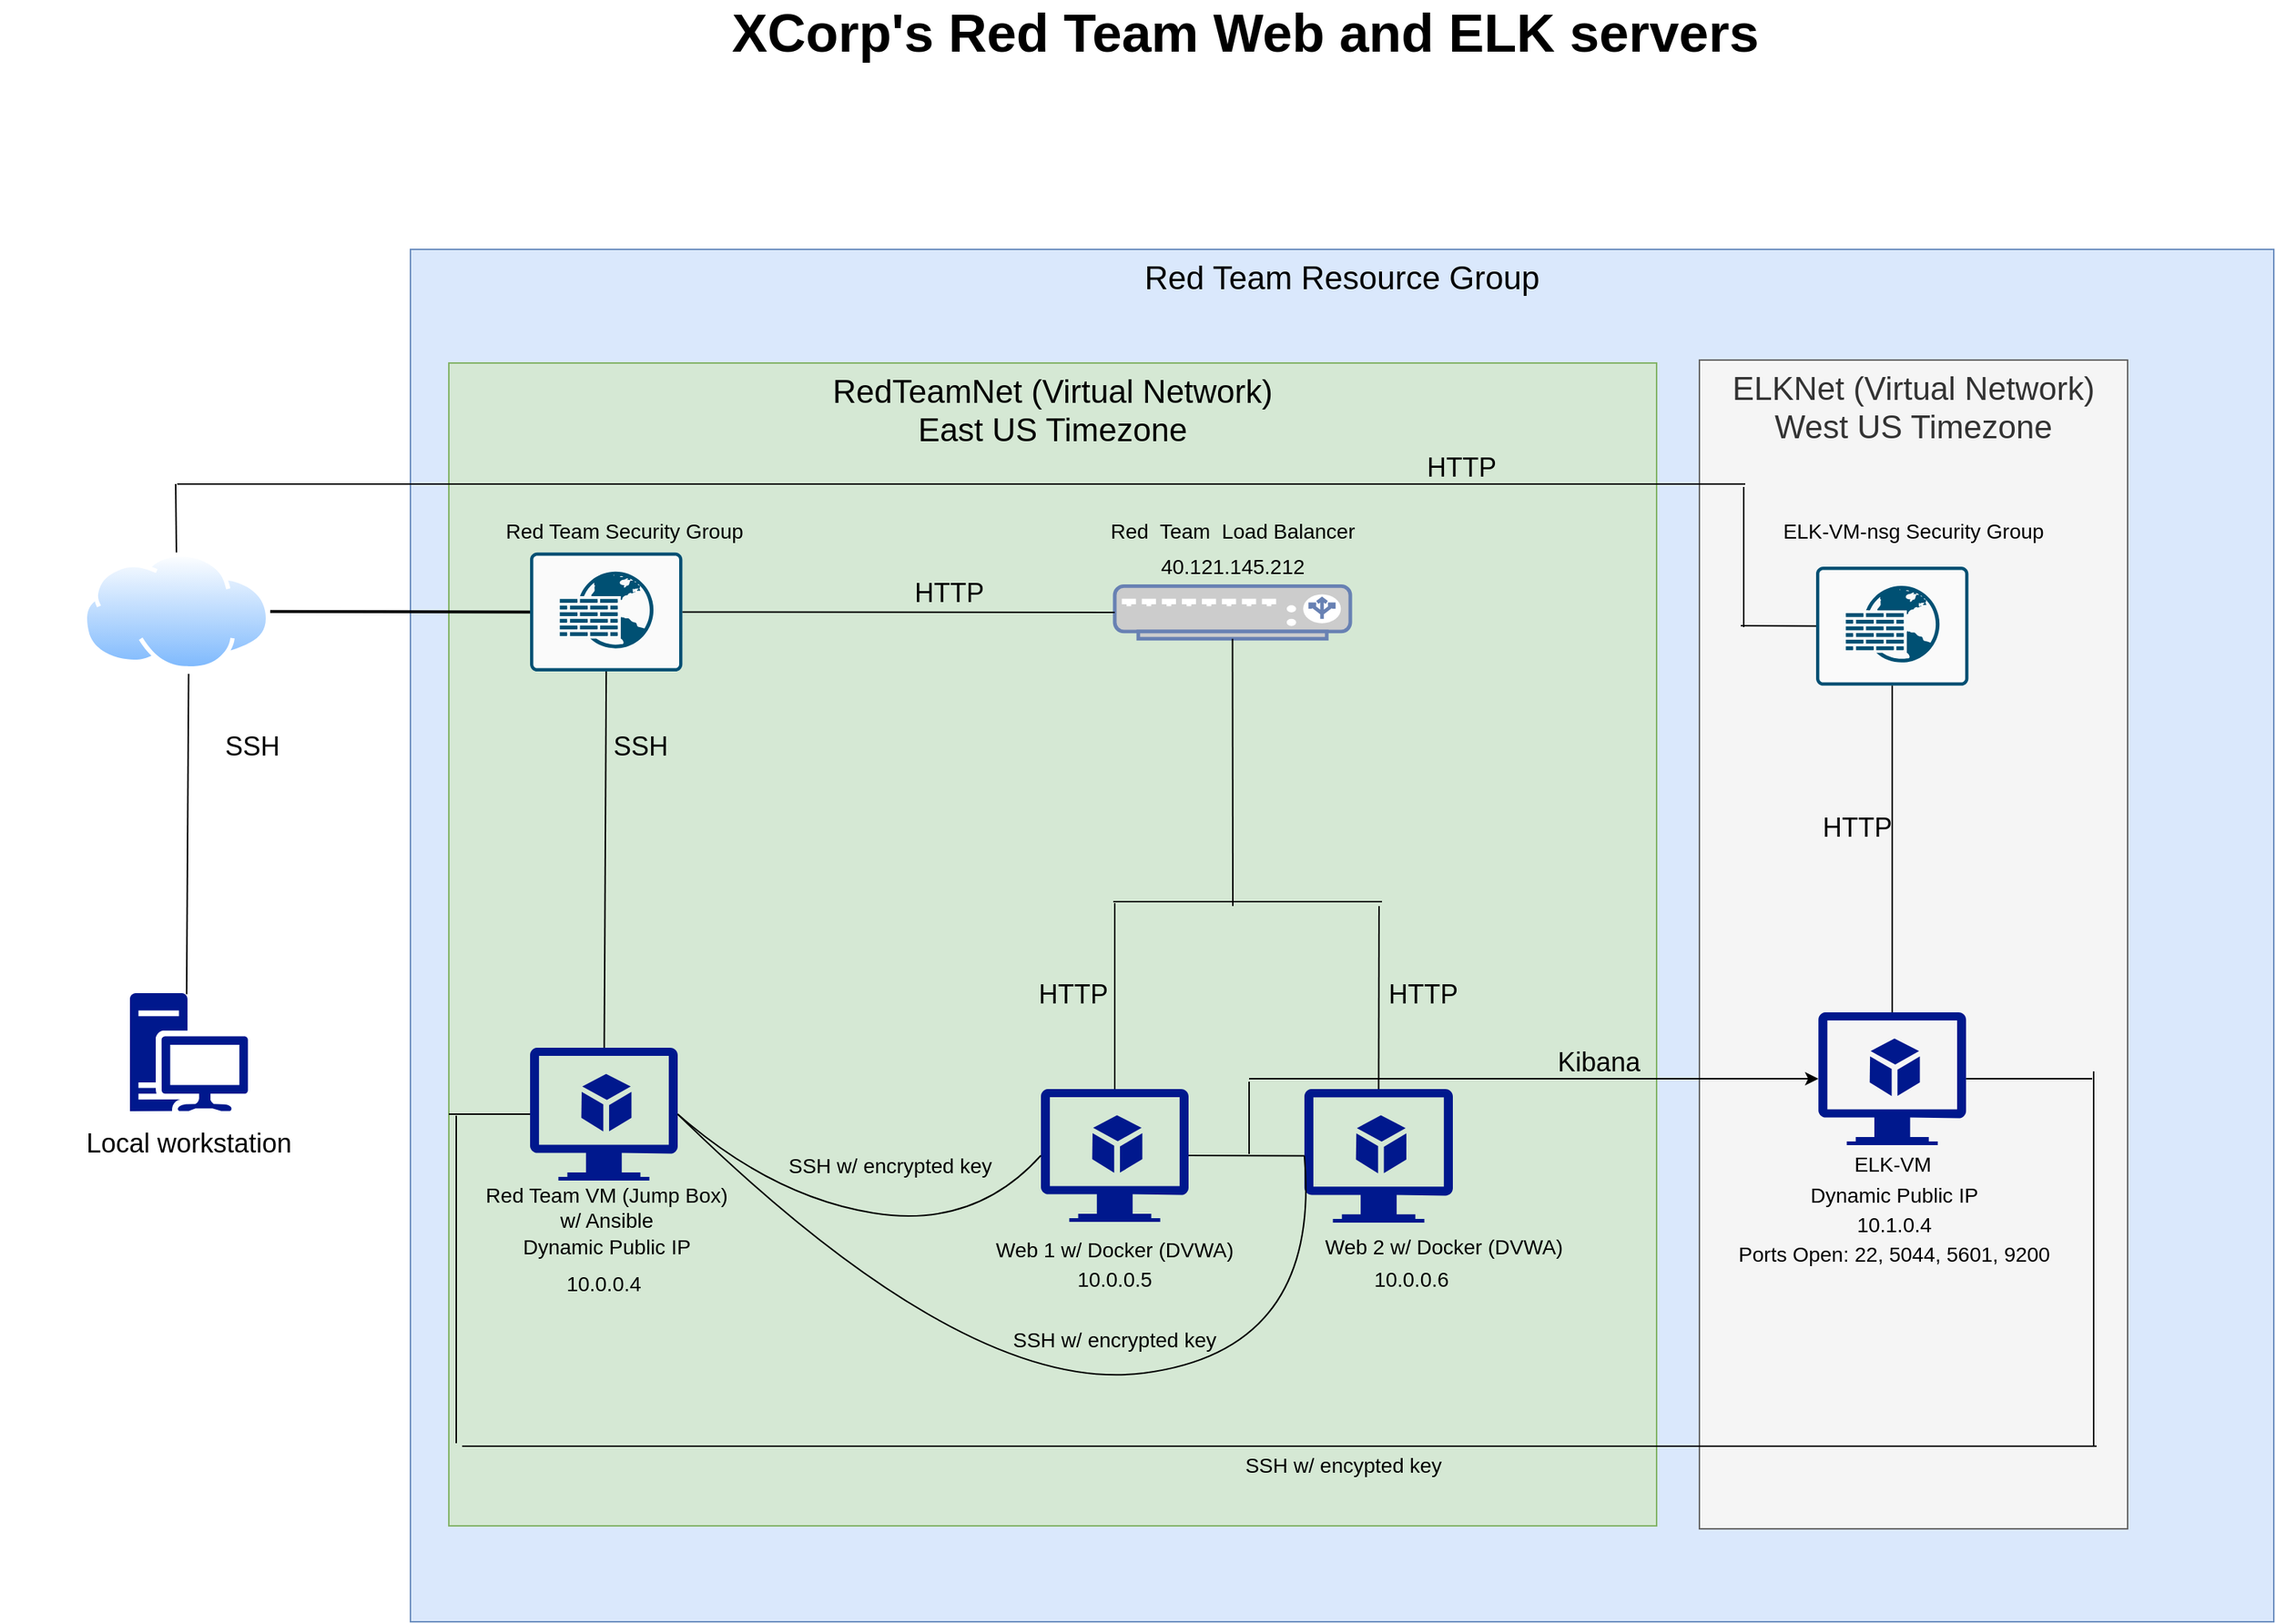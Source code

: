 <mxfile version="14.5.8" type="google"><diagram name="Page-1" id="e3a06f82-3646-2815-327d-82caf3d4e204"><mxGraphModel dx="1422" dy="772" grid="0" gridSize="28" guides="1" tooltips="1" connect="1" arrows="1" fold="1" page="1" pageScale="1.5" pageWidth="1169" pageHeight="826" background="none" math="0" shadow="0"><root><mxCell id="0" style=";html=1;"/><mxCell id="1" style=";html=1;" parent="0"/><mxCell id="6a7d8f32e03d9370-57" value="&lt;font style=&quot;font-size: 22px&quot;&gt;Red Team Resource Group&lt;/font&gt;" style="whiteSpace=wrap;html=1;fillColor=#dae8fc;fontSize=14;strokeColor=#6c8ebf;verticalAlign=top;" parent="1" vertex="1"><mxGeometry x="365" y="221" width="1262" height="930" as="geometry"/></mxCell><mxCell id="wt7EfrPGCnGQbdI_jU5P-11" value="&lt;font style=&quot;font-size: 22px&quot;&gt;ELKNet (Virtual Network)&lt;br&gt;West US Timezone&lt;/font&gt;" style="whiteSpace=wrap;html=1;fillColor=#f5f5f5;fontSize=14;strokeColor=#666666;verticalAlign=top;fontColor=#333333;" parent="1" vertex="1"><mxGeometry x="1238" y="296" width="290" height="792" as="geometry"/></mxCell><mxCell id="wt7EfrPGCnGQbdI_jU5P-10" value="&lt;font style=&quot;font-size: 22px&quot;&gt;RedTeamNet (Virtual Network)&lt;br&gt;East US Timezone&lt;/font&gt;" style="whiteSpace=wrap;html=1;fillColor=#d5e8d4;fontSize=14;strokeColor=#82b366;verticalAlign=top;" parent="1" vertex="1"><mxGeometry x="391" y="298" width="818" height="788" as="geometry"/></mxCell><mxCell id="6a7d8f32e03d9370-32" style="edgeStyle=none;rounded=0;html=1;startSize=10;endSize=10;jettySize=auto;orthogonalLoop=1;fontSize=14;endArrow=none;endFill=0;strokeWidth=2;entryX=1;entryY=0.5;entryDx=0;entryDy=0;exitX=0;exitY=0.5;exitDx=0;exitDy=0;exitPerimeter=0;" parent="1" source="YjuaVfzyw3aLmnPLTPOM-10" target="YjuaVfzyw3aLmnPLTPOM-8" edge="1"><mxGeometry relative="1" as="geometry"><mxPoint x="1042" y="662.483" as="sourcePoint"/><mxPoint x="467" y="631.555" as="targetPoint"/></mxGeometry></mxCell><mxCell id="6a7d8f32e03d9370-62" value="&lt;font style=&quot;font-size: 36px&quot;&gt;XCorp's Red Team Web and ELK servers&lt;/font&gt;" style="text;strokeColor=none;fillColor=none;html=1;fontSize=24;fontStyle=1;verticalAlign=middle;align=center;" parent="1" vertex="1"><mxGeometry x="499" y="54" width="861" height="40" as="geometry"/></mxCell><mxCell id="YjuaVfzyw3aLmnPLTPOM-7" value="" style="aspect=fixed;pointerEvents=1;shadow=0;dashed=0;html=1;strokeColor=none;labelPosition=center;verticalLabelPosition=bottom;verticalAlign=top;align=center;fillColor=#00188D;shape=mxgraph.mscae.enterprise.workstation_client" parent="1" vertex="1"><mxGeometry x="175" y="725" width="80" height="80" as="geometry"/></mxCell><mxCell id="wt7EfrPGCnGQbdI_jU5P-30" style="edgeStyle=orthogonalEdgeStyle;rounded=0;orthogonalLoop=1;jettySize=auto;html=1;exitX=0.5;exitY=0;exitDx=0;exitDy=0;endArrow=none;endFill=0;" parent="1" source="YjuaVfzyw3aLmnPLTPOM-8" edge="1"><mxGeometry relative="1" as="geometry"><mxPoint x="206" y="380" as="targetPoint"/></mxGeometry></mxCell><mxCell id="YjuaVfzyw3aLmnPLTPOM-8" value="" style="aspect=fixed;perimeter=ellipsePerimeter;html=1;align=center;shadow=0;dashed=0;spacingTop=3;image;image=img/lib/active_directory/internet_cloud.svg;" parent="1" vertex="1"><mxGeometry x="143" y="426.39" width="126.99" height="80" as="geometry"/></mxCell><mxCell id="YjuaVfzyw3aLmnPLTPOM-9" value="" style="fontColor=#0066CC;verticalAlign=top;verticalLabelPosition=bottom;labelPosition=center;align=center;html=1;outlineConnect=0;fillColor=#CCCCCC;strokeColor=#6881B3;gradientColor=none;gradientDirection=north;strokeWidth=2;shape=mxgraph.networks.load_balancer;" parent="1" vertex="1"><mxGeometry x="842" y="449.19" width="159.54" height="35.65" as="geometry"/></mxCell><mxCell id="YjuaVfzyw3aLmnPLTPOM-10" value="" style="points=[[0.015,0.015,0],[0.985,0.015,0],[0.985,0.985,0],[0.015,0.985,0],[0.25,0,0],[0.5,0,0],[0.75,0,0],[1,0.25,0],[1,0.5,0],[1,0.75,0],[0.75,1,0],[0.5,1,0],[0.25,1,0],[0,0.75,0],[0,0.5,0],[0,0.25,0]];verticalLabelPosition=bottom;html=1;verticalAlign=top;aspect=fixed;align=center;pointerEvents=1;shape=mxgraph.cisco19.rect;prIcon=web_application_firewall;fillColor=#FAFAFA;strokeColor=#005073;" parent="1" vertex="1"><mxGeometry x="446" y="426.39" width="103.19" height="80.62" as="geometry"/></mxCell><mxCell id="YjuaVfzyw3aLmnPLTPOM-11" value="" style="aspect=fixed;pointerEvents=1;shadow=0;dashed=0;html=1;strokeColor=none;labelPosition=center;verticalLabelPosition=bottom;verticalAlign=top;align=center;fillColor=#00188D;shape=mxgraph.azure.virtual_machine_feature" parent="1" vertex="1"><mxGeometry x="792" y="790" width="100" height="90" as="geometry"/></mxCell><mxCell id="YjuaVfzyw3aLmnPLTPOM-12" value="" style="aspect=fixed;pointerEvents=1;shadow=0;dashed=0;html=1;strokeColor=none;labelPosition=center;verticalLabelPosition=bottom;verticalAlign=top;align=center;fillColor=#00188D;shape=mxgraph.azure.virtual_machine_feature" parent="1" vertex="1"><mxGeometry x="970.45" y="790" width="100.55" height="90.5" as="geometry"/></mxCell><mxCell id="YjuaVfzyw3aLmnPLTPOM-13" value="" style="aspect=fixed;pointerEvents=1;shadow=0;dashed=0;html=1;strokeColor=none;labelPosition=center;verticalLabelPosition=bottom;verticalAlign=top;align=center;fillColor=#00188D;shape=mxgraph.azure.virtual_machine_feature" parent="1" vertex="1"><mxGeometry x="446" y="762" width="100" height="90" as="geometry"/></mxCell><mxCell id="YjuaVfzyw3aLmnPLTPOM-14" value="" style="endArrow=none;html=1;entryX=0;entryY=0.5;entryDx=0;entryDy=0;entryPerimeter=0;exitX=1;exitY=0.5;exitDx=0;exitDy=0;exitPerimeter=0;" parent="1" source="YjuaVfzyw3aLmnPLTPOM-10" target="YjuaVfzyw3aLmnPLTPOM-9" edge="1"><mxGeometry width="50" height="50" relative="1" as="geometry"><mxPoint x="881" y="812" as="sourcePoint"/><mxPoint x="931" y="762" as="targetPoint"/></mxGeometry></mxCell><mxCell id="YjuaVfzyw3aLmnPLTPOM-22" value="&lt;font style=&quot;font-size: 14px&quot;&gt;Red Team Security Group&lt;/font&gt;" style="text;html=1;strokeColor=none;fillColor=none;align=center;verticalAlign=middle;whiteSpace=wrap;rounded=0;" parent="1" vertex="1"><mxGeometry x="382" y="402" width="256" height="20" as="geometry"/></mxCell><mxCell id="YjuaVfzyw3aLmnPLTPOM-23" value="&lt;font style=&quot;font-size: 14px&quot;&gt;Red Team VM (Jump Box) &lt;br&gt;w/ Ansible&lt;/font&gt;" style="text;html=1;strokeColor=none;fillColor=none;align=center;verticalAlign=middle;whiteSpace=wrap;rounded=0;" parent="1" vertex="1"><mxGeometry x="369.59" y="860" width="256" height="20" as="geometry"/></mxCell><mxCell id="YjuaVfzyw3aLmnPLTPOM-24" value="&lt;font style=&quot;font-size: 14px&quot;&gt;Web 1 w/ Docker (DVWA)&lt;/font&gt;" style="text;html=1;strokeColor=none;fillColor=none;align=center;verticalAlign=middle;whiteSpace=wrap;rounded=0;" parent="1" vertex="1"><mxGeometry x="714" y="889" width="256" height="20" as="geometry"/></mxCell><mxCell id="YjuaVfzyw3aLmnPLTPOM-25" value="&lt;font style=&quot;font-size: 14px&quot;&gt;Web 2 w/ Docker (DVWA)&lt;/font&gt;" style="text;html=1;strokeColor=none;fillColor=none;align=center;verticalAlign=middle;whiteSpace=wrap;rounded=0;" parent="1" vertex="1"><mxGeometry x="936.72" y="887" width="256" height="20" as="geometry"/></mxCell><mxCell id="YjuaVfzyw3aLmnPLTPOM-33" value="" style="endArrow=none;html=1;entryX=0.5;entryY=1;entryDx=0;entryDy=0;entryPerimeter=0;" parent="1" target="YjuaVfzyw3aLmnPLTPOM-9" edge="1"><mxGeometry width="50" height="50" relative="1" as="geometry"><mxPoint x="922" y="666" as="sourcePoint"/><mxPoint x="894" y="755" as="targetPoint"/></mxGeometry></mxCell><mxCell id="YjuaVfzyw3aLmnPLTPOM-34" value="" style="endArrow=none;html=1;" parent="1" edge="1"><mxGeometry width="50" height="50" relative="1" as="geometry"><mxPoint x="841" y="663" as="sourcePoint"/><mxPoint x="1023" y="663" as="targetPoint"/></mxGeometry></mxCell><mxCell id="YjuaVfzyw3aLmnPLTPOM-35" value="" style="endArrow=none;html=1;exitX=0.5;exitY=0;exitDx=0;exitDy=0;exitPerimeter=0;" parent="1" source="YjuaVfzyw3aLmnPLTPOM-11" edge="1"><mxGeometry width="50" height="50" relative="1" as="geometry"><mxPoint x="844" y="805" as="sourcePoint"/><mxPoint x="842" y="664" as="targetPoint"/></mxGeometry></mxCell><mxCell id="YjuaVfzyw3aLmnPLTPOM-38" value="" style="endArrow=none;html=1;entryX=0.5;entryY=0;entryDx=0;entryDy=0;entryPerimeter=0;" parent="1" target="YjuaVfzyw3aLmnPLTPOM-12" edge="1"><mxGeometry width="50" height="50" relative="1" as="geometry"><mxPoint x="1021" y="666" as="sourcePoint"/><mxPoint x="894" y="755" as="targetPoint"/></mxGeometry></mxCell><mxCell id="YjuaVfzyw3aLmnPLTPOM-39" value="&lt;font style=&quot;font-size: 14px&quot;&gt;Red&amp;nbsp; Team&amp;nbsp; Load Balancer&lt;/font&gt;" style="text;html=1;strokeColor=none;fillColor=none;align=center;verticalAlign=middle;whiteSpace=wrap;rounded=0;" parent="1" vertex="1"><mxGeometry x="793.77" y="402" width="256" height="20" as="geometry"/></mxCell><mxCell id="YjuaVfzyw3aLmnPLTPOM-40" value="&lt;font style=&quot;font-size: 14px&quot;&gt;40.121.145.212&lt;/font&gt;" style="text;html=1;strokeColor=none;fillColor=none;align=center;verticalAlign=middle;whiteSpace=wrap;rounded=0;" parent="1" vertex="1"><mxGeometry x="793.77" y="426.39" width="256" height="20" as="geometry"/></mxCell><mxCell id="YjuaVfzyw3aLmnPLTPOM-42" value="&lt;font style=&quot;font-size: 14px&quot;&gt;Dynamic Public IP&lt;/font&gt;" style="text;html=1;strokeColor=none;fillColor=none;align=center;verticalAlign=middle;whiteSpace=wrap;rounded=0;" parent="1" vertex="1"><mxGeometry x="369.59" y="887" width="256" height="20" as="geometry"/></mxCell><mxCell id="YjuaVfzyw3aLmnPLTPOM-43" value="&lt;font style=&quot;font-size: 14px&quot;&gt;10.0.0.4&lt;/font&gt;" style="text;html=1;strokeColor=none;fillColor=none;align=center;verticalAlign=middle;whiteSpace=wrap;rounded=0;" parent="1" vertex="1"><mxGeometry x="368" y="912" width="256" height="20" as="geometry"/></mxCell><mxCell id="YjuaVfzyw3aLmnPLTPOM-44" value="&lt;font style=&quot;font-size: 14px&quot;&gt;10.0.0.5&lt;/font&gt;" style="text;html=1;strokeColor=none;fillColor=none;align=center;verticalAlign=middle;whiteSpace=wrap;rounded=0;" parent="1" vertex="1"><mxGeometry x="714" y="909" width="256" height="20" as="geometry"/></mxCell><mxCell id="YjuaVfzyw3aLmnPLTPOM-45" value="&lt;font style=&quot;font-size: 14px&quot;&gt;10.0.0.6&lt;/font&gt;" style="text;html=1;strokeColor=none;fillColor=none;align=center;verticalAlign=middle;whiteSpace=wrap;rounded=0;" parent="1" vertex="1"><mxGeometry x="915" y="909" width="256" height="20" as="geometry"/></mxCell><mxCell id="YjuaVfzyw3aLmnPLTPOM-46" value="" style="curved=1;endArrow=none;html=1;exitX=1;exitY=0.5;exitDx=0;exitDy=0;exitPerimeter=0;entryX=0;entryY=0.5;entryDx=0;entryDy=0;entryPerimeter=0;endFill=0;" parent="1" source="YjuaVfzyw3aLmnPLTPOM-13" target="YjuaVfzyw3aLmnPLTPOM-11" edge="1"><mxGeometry width="50" height="50" relative="1" as="geometry"><mxPoint x="844" y="805" as="sourcePoint"/><mxPoint x="894" y="755" as="targetPoint"/><Array as="points"><mxPoint x="610" y="863"/><mxPoint x="747" y="885"/></Array></mxGeometry></mxCell><mxCell id="YjuaVfzyw3aLmnPLTPOM-54" value="" style="curved=1;endArrow=none;html=1;exitX=1;exitY=0.5;exitDx=0;exitDy=0;exitPerimeter=0;entryX=0;entryY=0.5;entryDx=0;entryDy=0;entryPerimeter=0;endFill=0;" parent="1" source="YjuaVfzyw3aLmnPLTPOM-13" target="YjuaVfzyw3aLmnPLTPOM-12" edge="1"><mxGeometry width="50" height="50" relative="1" as="geometry"><mxPoint x="844" y="945" as="sourcePoint"/><mxPoint x="894" y="895" as="targetPoint"/><Array as="points"><mxPoint x="741" y="998"/><mxPoint x="982" y="967"/></Array></mxGeometry></mxCell><mxCell id="YjuaVfzyw3aLmnPLTPOM-56" value="" style="endArrow=none;html=1;entryX=0.5;entryY=1;entryDx=0;entryDy=0;entryPerimeter=0;" parent="1" source="YjuaVfzyw3aLmnPLTPOM-13" target="YjuaVfzyw3aLmnPLTPOM-10" edge="1"><mxGeometry width="50" height="50" relative="1" as="geometry"><mxPoint x="844" y="791" as="sourcePoint"/><mxPoint x="894" y="741" as="targetPoint"/></mxGeometry></mxCell><mxCell id="YjuaVfzyw3aLmnPLTPOM-58" value="" style="endArrow=none;html=1;exitX=0.48;exitY=0.01;exitDx=0;exitDy=0;exitPerimeter=0;entryX=0.565;entryY=1.028;entryDx=0;entryDy=0;entryPerimeter=0;" parent="1" source="YjuaVfzyw3aLmnPLTPOM-7" target="YjuaVfzyw3aLmnPLTPOM-8" edge="1"><mxGeometry width="50" height="50" relative="1" as="geometry"><mxPoint x="945" y="707" as="sourcePoint"/><mxPoint x="995" y="657" as="targetPoint"/></mxGeometry></mxCell><mxCell id="YjuaVfzyw3aLmnPLTPOM-59" value="&lt;span style=&quot;font-size: 18px&quot;&gt;SSH&lt;/span&gt;" style="text;html=1;strokeColor=none;fillColor=none;align=center;verticalAlign=middle;whiteSpace=wrap;rounded=0;" parent="1" vertex="1"><mxGeometry x="238" y="548" width="40" height="20" as="geometry"/></mxCell><mxCell id="YjuaVfzyw3aLmnPLTPOM-60" value="&lt;span style=&quot;font-size: 18px&quot;&gt;SSH&lt;/span&gt;" style="text;html=1;strokeColor=none;fillColor=none;align=center;verticalAlign=middle;whiteSpace=wrap;rounded=0;" parent="1" vertex="1"><mxGeometry x="501" y="548" width="40" height="20" as="geometry"/></mxCell><mxCell id="YjuaVfzyw3aLmnPLTPOM-61" value="&lt;span style=&quot;font-size: 18px&quot;&gt;HTTP&lt;/span&gt;" style="text;html=1;strokeColor=none;fillColor=none;align=center;verticalAlign=middle;whiteSpace=wrap;rounded=0;" parent="1" vertex="1"><mxGeometry x="710" y="444" width="40" height="20" as="geometry"/></mxCell><mxCell id="YjuaVfzyw3aLmnPLTPOM-62" value="&lt;font style=&quot;font-size: 14px&quot;&gt;SSH w/ encrypted key&lt;/font&gt;" style="text;html=1;strokeColor=none;fillColor=none;align=center;verticalAlign=middle;whiteSpace=wrap;rounded=0;" parent="1" vertex="1"><mxGeometry x="605" y="832" width="170" height="20" as="geometry"/></mxCell><mxCell id="YjuaVfzyw3aLmnPLTPOM-64" value="&lt;span style=&quot;font-size: 18px&quot;&gt;HTTP&lt;/span&gt;" style="text;html=1;strokeColor=none;fillColor=none;align=center;verticalAlign=middle;whiteSpace=wrap;rounded=0;" parent="1" vertex="1"><mxGeometry x="793.77" y="716" width="40" height="20" as="geometry"/></mxCell><mxCell id="YjuaVfzyw3aLmnPLTPOM-65" value="&lt;span style=&quot;font-size: 18px&quot;&gt;HTTP&lt;/span&gt;" style="text;html=1;strokeColor=none;fillColor=none;align=center;verticalAlign=middle;whiteSpace=wrap;rounded=0;" parent="1" vertex="1"><mxGeometry x="1031" y="716" width="40" height="20" as="geometry"/></mxCell><mxCell id="YjuaVfzyw3aLmnPLTPOM-66" value="&lt;span style=&quot;font-size: 18px&quot;&gt;Local workstation&lt;/span&gt;" style="text;html=1;strokeColor=none;fillColor=none;align=center;verticalAlign=middle;whiteSpace=wrap;rounded=0;" parent="1" vertex="1"><mxGeometry x="87" y="817" width="256" height="20" as="geometry"/></mxCell><mxCell id="YjuaVfzyw3aLmnPLTPOM-67" value="&lt;span style=&quot;font-size: 14px&quot;&gt;SSH w/ encrypted key&lt;/span&gt;" style="text;html=1;strokeColor=none;fillColor=none;align=center;verticalAlign=middle;whiteSpace=wrap;rounded=0;" parent="1" vertex="1"><mxGeometry x="757" y="950" width="170" height="20" as="geometry"/></mxCell><mxCell id="wt7EfrPGCnGQbdI_jU5P-6" value="" style="points=[[0.015,0.015,0],[0.985,0.015,0],[0.985,0.985,0],[0.015,0.985,0],[0.25,0,0],[0.5,0,0],[0.75,0,0],[1,0.25,0],[1,0.5,0],[1,0.75,0],[0.75,1,0],[0.5,1,0],[0.25,1,0],[0,0.75,0],[0,0.5,0],[0,0.25,0]];verticalLabelPosition=bottom;html=1;verticalAlign=top;aspect=fixed;align=center;pointerEvents=1;shape=mxgraph.cisco19.rect;prIcon=web_application_firewall;fillColor=#FAFAFA;strokeColor=#005073;" parent="1" vertex="1"><mxGeometry x="1317" y="436" width="103.19" height="80.62" as="geometry"/></mxCell><mxCell id="wt7EfrPGCnGQbdI_jU5P-7" value="&lt;font style=&quot;font-size: 14px&quot;&gt;ELK-VM-nsg Security Group&lt;br&gt;&lt;/font&gt;" style="text;html=1;strokeColor=none;fillColor=none;align=center;verticalAlign=middle;whiteSpace=wrap;rounded=0;" parent="1" vertex="1"><mxGeometry x="1255.0" y="402" width="256" height="20" as="geometry"/></mxCell><mxCell id="wt7EfrPGCnGQbdI_jU5P-12" value="" style="aspect=fixed;pointerEvents=1;shadow=0;dashed=0;html=1;strokeColor=none;labelPosition=center;verticalLabelPosition=bottom;verticalAlign=top;align=center;fillColor=#00188D;shape=mxgraph.azure.virtual_machine_feature" parent="1" vertex="1"><mxGeometry x="1318.59" y="738" width="100" height="90" as="geometry"/></mxCell><mxCell id="wt7EfrPGCnGQbdI_jU5P-13" value="&lt;span style=&quot;font-size: 14px&quot;&gt;ELK-VM&lt;br&gt;&lt;/span&gt;" style="text;html=1;strokeColor=none;fillColor=none;align=center;verticalAlign=middle;whiteSpace=wrap;rounded=0;" parent="1" vertex="1"><mxGeometry x="1240.59" y="831" width="256" height="20" as="geometry"/></mxCell><mxCell id="wt7EfrPGCnGQbdI_jU5P-15" value="&lt;font style=&quot;font-size: 14px&quot;&gt;Dynamic Public IP&lt;/font&gt;" style="text;html=1;strokeColor=none;fillColor=none;align=center;verticalAlign=middle;whiteSpace=wrap;rounded=0;" parent="1" vertex="1"><mxGeometry x="1242.19" y="851.5" width="256" height="20" as="geometry"/></mxCell><mxCell id="wt7EfrPGCnGQbdI_jU5P-16" value="&lt;font style=&quot;font-size: 14px&quot;&gt;10.1.0.4&lt;br&gt;&lt;/font&gt;" style="text;html=1;strokeColor=none;fillColor=none;align=center;verticalAlign=middle;whiteSpace=wrap;rounded=0;" parent="1" vertex="1"><mxGeometry x="1242.19" y="871.5" width="256" height="20" as="geometry"/></mxCell><mxCell id="wt7EfrPGCnGQbdI_jU5P-18" value="" style="endArrow=none;html=1;exitX=0;exitY=0.5;exitDx=0;exitDy=0;exitPerimeter=0;" parent="1" source="YjuaVfzyw3aLmnPLTPOM-13" edge="1"><mxGeometry width="50" height="50" relative="1" as="geometry"><mxPoint x="587" y="745" as="sourcePoint"/><mxPoint x="391" y="807" as="targetPoint"/></mxGeometry></mxCell><mxCell id="wt7EfrPGCnGQbdI_jU5P-20" value="" style="endArrow=none;html=1;" parent="1" edge="1"><mxGeometry width="50" height="50" relative="1" as="geometry"><mxPoint x="396" y="808" as="sourcePoint"/><mxPoint x="396" y="1030" as="targetPoint"/></mxGeometry></mxCell><mxCell id="wt7EfrPGCnGQbdI_jU5P-21" value="" style="endArrow=none;html=1;entryX=1;entryY=0.5;entryDx=0;entryDy=0;entryPerimeter=0;" parent="1" target="wt7EfrPGCnGQbdI_jU5P-12" edge="1"><mxGeometry width="50" height="50" relative="1" as="geometry"><mxPoint x="1504" y="783" as="sourcePoint"/><mxPoint x="1465" y="807" as="targetPoint"/></mxGeometry></mxCell><mxCell id="wt7EfrPGCnGQbdI_jU5P-22" value="" style="endArrow=none;html=1;" parent="1" edge="1"><mxGeometry width="50" height="50" relative="1" as="geometry"><mxPoint x="400" y="1032" as="sourcePoint"/><mxPoint x="1507" y="1032" as="targetPoint"/></mxGeometry></mxCell><mxCell id="wt7EfrPGCnGQbdI_jU5P-24" value="&lt;span style=&quot;font-size: 14px&quot;&gt;SSH w/ encypted key&lt;/span&gt;" style="text;html=1;strokeColor=none;fillColor=none;align=center;verticalAlign=middle;whiteSpace=wrap;rounded=0;" parent="1" vertex="1"><mxGeometry x="912" y="1035" width="170" height="20" as="geometry"/></mxCell><mxCell id="wt7EfrPGCnGQbdI_jU5P-26" value="" style="endArrow=none;html=1;" parent="1" edge="1"><mxGeometry width="50" height="50" relative="1" as="geometry"><mxPoint x="1505" y="778" as="sourcePoint"/><mxPoint x="1505" y="1032" as="targetPoint"/></mxGeometry></mxCell><mxCell id="wt7EfrPGCnGQbdI_jU5P-27" value="" style="endArrow=none;html=1;entryX=0.5;entryY=1;entryDx=0;entryDy=0;entryPerimeter=0;exitX=0.5;exitY=0;exitDx=0;exitDy=0;exitPerimeter=0;" parent="1" source="wt7EfrPGCnGQbdI_jU5P-12" target="wt7EfrPGCnGQbdI_jU5P-6" edge="1"><mxGeometry width="50" height="50" relative="1" as="geometry"><mxPoint x="647" y="749" as="sourcePoint"/><mxPoint x="697" y="699" as="targetPoint"/></mxGeometry></mxCell><mxCell id="wt7EfrPGCnGQbdI_jU5P-29" value="" style="endArrow=none;html=1;" parent="1" edge="1"><mxGeometry width="50" height="50" relative="1" as="geometry"><mxPoint x="1269" y="380" as="sourcePoint"/><mxPoint x="207" y="380" as="targetPoint"/></mxGeometry></mxCell><mxCell id="wt7EfrPGCnGQbdI_jU5P-32" value="" style="endArrow=none;html=1;entryX=0;entryY=0.5;entryDx=0;entryDy=0;entryPerimeter=0;" parent="1" target="wt7EfrPGCnGQbdI_jU5P-6" edge="1"><mxGeometry width="50" height="50" relative="1" as="geometry"><mxPoint x="1266" y="476" as="sourcePoint"/><mxPoint x="697" y="699" as="targetPoint"/></mxGeometry></mxCell><mxCell id="wt7EfrPGCnGQbdI_jU5P-33" value="" style="endArrow=none;html=1;" parent="1" edge="1"><mxGeometry width="50" height="50" relative="1" as="geometry"><mxPoint x="1268" y="477" as="sourcePoint"/><mxPoint x="1268" y="382" as="targetPoint"/></mxGeometry></mxCell><mxCell id="wt7EfrPGCnGQbdI_jU5P-34" value="&lt;span style=&quot;font-size: 18px&quot;&gt;HTTP&lt;/span&gt;" style="text;html=1;strokeColor=none;fillColor=none;align=center;verticalAlign=middle;whiteSpace=wrap;rounded=0;" parent="1" vertex="1"><mxGeometry x="1057" y="359" width="40" height="20" as="geometry"/></mxCell><mxCell id="wt7EfrPGCnGQbdI_jU5P-35" value="&lt;span style=&quot;font-size: 18px&quot;&gt;HTTP&lt;/span&gt;" style="text;html=1;strokeColor=none;fillColor=none;align=center;verticalAlign=middle;whiteSpace=wrap;rounded=0;" parent="1" vertex="1"><mxGeometry x="1325" y="603" width="40" height="20" as="geometry"/></mxCell><mxCell id="wt7EfrPGCnGQbdI_jU5P-36" value="" style="endArrow=none;html=1;entryX=0;entryY=0.5;entryDx=0;entryDy=0;entryPerimeter=0;exitX=1;exitY=0.5;exitDx=0;exitDy=0;exitPerimeter=0;" parent="1" source="YjuaVfzyw3aLmnPLTPOM-11" target="YjuaVfzyw3aLmnPLTPOM-12" edge="1"><mxGeometry width="50" height="50" relative="1" as="geometry"><mxPoint x="592" y="749" as="sourcePoint"/><mxPoint x="642" y="699" as="targetPoint"/></mxGeometry></mxCell><mxCell id="wt7EfrPGCnGQbdI_jU5P-38" value="" style="endArrow=none;html=1;" parent="1" edge="1"><mxGeometry width="50" height="50" relative="1" as="geometry"><mxPoint x="933" y="834" as="sourcePoint"/><mxPoint x="933" y="785" as="targetPoint"/></mxGeometry></mxCell><mxCell id="wt7EfrPGCnGQbdI_jU5P-40" value="" style="endArrow=classic;html=1;entryX=0;entryY=0.5;entryDx=0;entryDy=0;entryPerimeter=0;endFill=1;" parent="1" target="wt7EfrPGCnGQbdI_jU5P-12" edge="1"><mxGeometry width="50" height="50" relative="1" as="geometry"><mxPoint x="933" y="783" as="sourcePoint"/><mxPoint x="642" y="699" as="targetPoint"/></mxGeometry></mxCell><mxCell id="wt7EfrPGCnGQbdI_jU5P-42" value="&lt;font style=&quot;font-size: 14px&quot;&gt;Ports Open: 22, 5044, 5601, 9200&lt;br&gt;&lt;/font&gt;" style="text;html=1;strokeColor=none;fillColor=none;align=center;verticalAlign=middle;whiteSpace=wrap;rounded=0;" parent="1" vertex="1"><mxGeometry x="1242.19" y="891.5" width="256" height="20" as="geometry"/></mxCell><mxCell id="wt7EfrPGCnGQbdI_jU5P-43" value="&lt;span style=&quot;font-size: 18px&quot;&gt;Kibana&lt;/span&gt;" style="text;html=1;strokeColor=none;fillColor=none;align=center;verticalAlign=middle;whiteSpace=wrap;rounded=0;" parent="1" vertex="1"><mxGeometry x="1150" y="762" width="40" height="20" as="geometry"/></mxCell></root></mxGraphModel></diagram></mxfile>